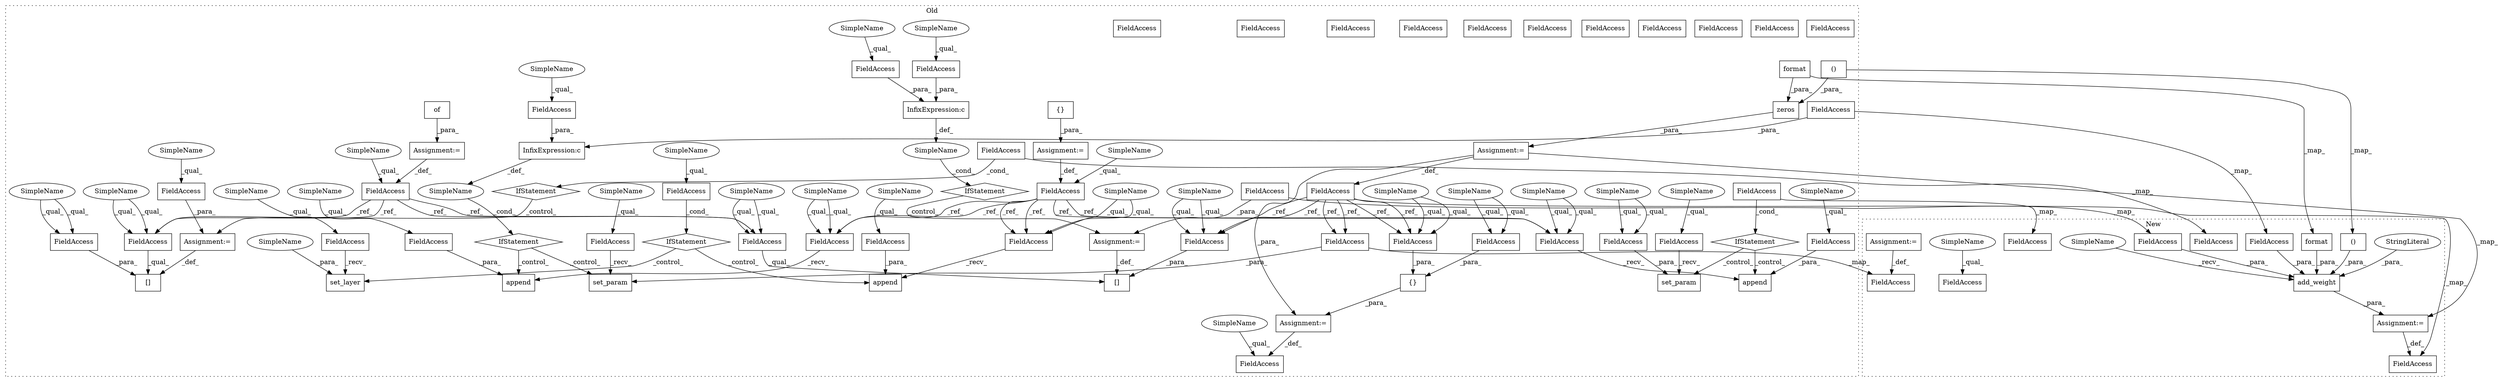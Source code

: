 digraph G {
subgraph cluster0 {
1 [label="IfStatement" a="25" s="8904,8925" l="4,2" shape="diamond"];
4 [label="Assignment:=" a="7" s="8959" l="1" shape="box"];
5 [label="FieldAccess" a="22" s="8960" l="17" shape="box"];
6 [label="[]" a="2" s="8935,8958" l="17,1" shape="box"];
7 [label="FieldAccess" a="22" s="8402" l="17" shape="box"];
8 [label="{}" a="4" s="8437" l="2" shape="box"];
9 [label="{}" a="4" s="8305,8319" l="1,1" shape="box"];
10 [label="FieldAccess" a="22" s="8873" l="16" shape="box"];
11 [label="[]" a="2" s="9033,9056" l="17,1" shape="box"];
13 [label="FieldAccess" a="22" s="8306" l="6" shape="box"];
14 [label="FieldAccess" a="22" s="8952" l="6" shape="box"];
15 [label="FieldAccess" a="22" s="8313" l="6" shape="box"];
16 [label="FieldAccess" a="22" s="8506" l="6" shape="box"];
17 [label="FieldAccess" a="22" s="8935" l="16" shape="box"];
18 [label="FieldAccess" a="22" s="8622" l="18" shape="box"];
19 [label="format" a="32" s="8239,8255" l="7,1" shape="box"];
21 [label="set_param" a="32" s="8641,8657" l="10,1" shape="box"];
23 [label="()" a="106" s="8175" l="55" shape="box"];
24 [label="set_param" a="32" s="8496,8512" l="10,1" shape="box"];
25 [label="zeros" a="32" s="8162,8256" l="13,1" shape="box"];
26 [label="FieldAccess" a="22" s="8265" l="22" shape="box"];
27 [label="FieldAccess" a="22" s="8691" l="18" shape="box"];
28 [label="FieldAccess" a="22" s="8993" l="9" shape="box"];
29 [label="FieldAccess" a="22" s="8810" l="17" shape="box"];
30 [label="FieldAccess" a="22" s="8521" l="17" shape="box"];
31 [label="FieldAccess" a="22" s="8666" l="17" shape="box"];
32 [label="FieldAccess" a="22" s="9033" l="16" shape="box"];
33 [label="FieldAccess" a="22" s="8477" l="18" shape="box"];
34 [label="FieldAccess" a="22" s="8726" l="25" shape="box"];
35 [label="FieldAccess" a="22" s="8761" l="25" shape="box"];
36 [label="FieldAccess" a="22" s="8546" l="18" shape="box"];
37 [label="FieldAccess" a="22" s="8835" l="25" shape="box"];
38 [label="set_layer" a="32" s="8787,8801" l="10,1" shape="box"];
39 [label="of" a="32" s="8894" l="4" shape="box"];
40 [label="IfStatement" a="25" s="8722,8751" l="4,2" shape="diamond"];
41 [label="Assignment:=" a="7" s="8419" l="1" shape="box"];
42 [label="IfStatement" a="25" s="8577,8612" l="4,2" shape="diamond"];
43 [label="Assignment:=" a="7" s="8287" l="1" shape="box"];
44 [label="IfStatement" a="25" s="8445,8467" l="4,2" shape="diamond"];
45 [label="Assignment:=" a="7" s="8889" l="1" shape="box"];
46 [label="append" a="32" s="8684,8709" l="7,1" shape="box"];
48 [label="FieldAccess" a="22" s="8141" l="6" shape="box"];
50 [label="Assignment:=" a="7" s="8147" l="1" shape="box"];
51 [label="FieldAccess" a="22" s="8908" l="17" shape="box"];
53 [label="FieldAccess" a="22" s="8594" l="18" shape="box"];
55 [label="InfixExpression:c" a="27" s="8590" l="4" shape="box"];
56 [label="FieldAccess" a="22" s="9050" l="6" shape="box"];
57 [label="FieldAccess" a="22" s="9006" l="17" shape="box"];
58 [label="SimpleName" a="42" s="" l="" shape="ellipse"];
59 [label="append" a="32" s="8539,8564" l="7,1" shape="box"];
60 [label="FieldAccess" a="22" s="8651" l="6" shape="box"];
64 [label="FieldAccess" a="22" s="8449" l="18" shape="box"];
65 [label="append" a="32" s="8828,8860" l="7,1" shape="box"];
66 [label="Assignment:=" a="7" s="9057" l="1" shape="box"];
67 [label="FieldAccess" a="22" s="8581" l="9" shape="box"];
68 [label="SimpleName" a="42" s="" l="" shape="ellipse"];
69 [label="IfStatement" a="25" s="8989,9023" l="4,2" shape="diamond"];
71 [label="FieldAccess" a="22" s="9058" l="17" shape="box"];
72 [label="InfixExpression:c" a="27" s="9002" l="4" shape="box"];
73 [label="SimpleName" a="42" s="8935" l="4" shape="ellipse"];
74 [label="SimpleName" a="42" s="9033" l="4" shape="ellipse"];
75 [label="SimpleName" a="42" s="8835" l="4" shape="ellipse"];
76 [label="SimpleName" a="42" s="8810" l="4" shape="ellipse"];
77 [label="SimpleName" a="42" s="8506" l="4" shape="ellipse"];
78 [label="SimpleName" a="42" s="8726" l="4" shape="ellipse"];
79 [label="SimpleName" a="42" s="8306" l="4" shape="ellipse"];
80 [label="SimpleName" a="42" s="8761" l="4" shape="ellipse"];
81 [label="SimpleName" a="42" s="9006" l="4" shape="ellipse"];
82 [label="SimpleName" a="42" s="8666" l="4" shape="ellipse"];
83 [label="SimpleName" a="42" s="8521" l="4" shape="ellipse"];
84 [label="SimpleName" a="42" s="8477" l="4" shape="ellipse"];
85 [label="SimpleName" a="42" s="8622" l="4" shape="ellipse"];
86 [label="SimpleName" a="42" s="8313" l="4" shape="ellipse"];
87 [label="SimpleName" a="42" s="8402" l="4" shape="ellipse"];
88 [label="SimpleName" a="42" s="8797" l="4" shape="ellipse"];
89 [label="SimpleName" a="42" s="8691" l="4" shape="ellipse"];
90 [label="SimpleName" a="42" s="8873" l="4" shape="ellipse"];
91 [label="SimpleName" a="42" s="8546" l="4" shape="ellipse"];
92 [label="SimpleName" a="42" s="8581" l="4" shape="ellipse"];
93 [label="SimpleName" a="42" s="8952" l="4" shape="ellipse"];
94 [label="SimpleName" a="42" s="8993" l="4" shape="ellipse"];
95 [label="SimpleName" a="42" s="8265" l="4" shape="ellipse"];
96 [label="SimpleName" a="42" s="8960" l="4" shape="ellipse"];
97 [label="SimpleName" a="42" s="9050" l="4" shape="ellipse"];
98 [label="FieldAccess" a="22" s="9033" l="16" shape="box"];
99 [label="FieldAccess" a="22" s="8935" l="16" shape="box"];
100 [label="FieldAccess" a="22" s="8506" l="6" shape="box"];
101 [label="FieldAccess" a="22" s="8306" l="6" shape="box"];
102 [label="FieldAccess" a="22" s="8952" l="6" shape="box"];
105 [label="FieldAccess" a="22" s="8810" l="17" shape="box"];
106 [label="FieldAccess" a="22" s="8666" l="17" shape="box"];
107 [label="FieldAccess" a="22" s="8521" l="17" shape="box"];
108 [label="FieldAccess" a="22" s="8313" l="6" shape="box"];
109 [label="FieldAccess" a="22" s="9050" l="6" shape="box"];
110 [label="FieldAccess" a="22" s="8651" l="6" shape="box"];
label = "Old";
style="dotted";
}
subgraph cluster1 {
2 [label="add_weight" a="32" s="7540,7683" l="18,1" shape="box"];
3 [label="StringLiteral" a="45" s="7615" l="6" shape="ellipse"];
12 [label="FieldAccess" a="22" s="7427" l="9" shape="box"];
20 [label="format" a="32" s="7629,7645" l="7,1" shape="box"];
22 [label="()" a="106" s="7558" l="55" shape="box"];
47 [label="FieldAccess" a="22" s="7528" l="6" shape="box"];
49 [label="Assignment:=" a="7" s="7534" l="1" shape="box"];
52 [label="FieldAccess" a="22" s="7481" l="17" shape="box"];
54 [label="FieldAccess" a="22" s="7647" l="18" shape="box"];
61 [label="FieldAccess" a="22" s="7706" l="6" shape="box"];
62 [label="Assignment:=" a="7" s="7712" l="1" shape="box"];
63 [label="FieldAccess" a="22" s="7462" l="18" shape="box"];
70 [label="FieldAccess" a="22" s="7666" l="17" shape="box"];
103 [label="SimpleName" a="42" s="7427" l="4" shape="ellipse"];
104 [label="SimpleName" a="42" s="7535" l="4" shape="ellipse"];
label = "New";
style="dotted";
}
1 -> 4 [label="_control_"];
2 -> 49 [label="_para_"];
3 -> 2 [label="_para_"];
4 -> 6 [label="_def_"];
5 -> 4 [label="_para_"];
7 -> 107 [label="_ref_"];
7 -> 106 [label="_ref_"];
7 -> 106 [label="_ref_"];
7 -> 105 [label="_ref_"];
7 -> 107 [label="_ref_"];
7 -> 105 [label="_ref_"];
8 -> 41 [label="_para_"];
9 -> 43 [label="_para_"];
10 -> 99 [label="_ref_"];
10 -> 98 [label="_ref_"];
10 -> 98 [label="_ref_"];
10 -> 99 [label="_ref_"];
18 -> 21 [label="_recv_"];
19 -> 20 [label="_map_"];
19 -> 25 [label="_para_"];
20 -> 2 [label="_para_"];
22 -> 2 [label="_para_"];
23 -> 22 [label="_map_"];
23 -> 25 [label="_para_"];
25 -> 50 [label="_para_"];
27 -> 46 [label="_para_"];
28 -> 72 [label="_para_"];
33 -> 24 [label="_recv_"];
34 -> 40 [label="_cond_"];
35 -> 38 [label="_recv_"];
36 -> 59 [label="_para_"];
37 -> 65 [label="_para_"];
39 -> 45 [label="_para_"];
40 -> 65 [label="_control_"];
40 -> 38 [label="_control_"];
41 -> 7 [label="_def_"];
42 -> 46 [label="_control_"];
42 -> 21 [label="_control_"];
43 -> 26 [label="_def_"];
44 -> 24 [label="_control_"];
44 -> 59 [label="_control_"];
45 -> 10 [label="_def_"];
48 -> 47 [label="_map_"];
48 -> 109 [label="_ref_"];
48 -> 108 [label="_ref_"];
48 -> 110 [label="_ref_"];
48 -> 109 [label="_ref_"];
48 -> 110 [label="_ref_"];
48 -> 108 [label="_ref_"];
49 -> 47 [label="_def_"];
50 -> 43 [label="_para_"];
50 -> 48 [label="_def_"];
50 -> 49 [label="_map_"];
51 -> 1 [label="_cond_"];
51 -> 52 [label="_map_"];
53 -> 55 [label="_para_"];
53 -> 54 [label="_map_"];
54 -> 2 [label="_para_"];
55 -> 58 [label="_def_"];
57 -> 72 [label="_para_"];
58 -> 42 [label="_cond_"];
62 -> 61 [label="_def_"];
64 -> 44 [label="_cond_"];
64 -> 63 [label="_map_"];
66 -> 11 [label="_def_"];
67 -> 55 [label="_para_"];
68 -> 69 [label="_cond_"];
69 -> 66 [label="_control_"];
70 -> 2 [label="_para_"];
71 -> 70 [label="_map_"];
71 -> 66 [label="_para_"];
72 -> 68 [label="_def_"];
73 -> 99 [label="_qual_"];
73 -> 99 [label="_qual_"];
74 -> 98 [label="_qual_"];
74 -> 98 [label="_qual_"];
75 -> 37 [label="_qual_"];
76 -> 105 [label="_qual_"];
76 -> 105 [label="_qual_"];
77 -> 100 [label="_qual_"];
77 -> 100 [label="_qual_"];
78 -> 34 [label="_qual_"];
79 -> 101 [label="_qual_"];
79 -> 101 [label="_qual_"];
80 -> 35 [label="_qual_"];
81 -> 57 [label="_qual_"];
82 -> 106 [label="_qual_"];
82 -> 106 [label="_qual_"];
83 -> 107 [label="_qual_"];
83 -> 107 [label="_qual_"];
84 -> 33 [label="_qual_"];
85 -> 18 [label="_qual_"];
86 -> 108 [label="_qual_"];
86 -> 108 [label="_qual_"];
87 -> 7 [label="_qual_"];
88 -> 38 [label="_para_"];
89 -> 27 [label="_qual_"];
90 -> 10 [label="_qual_"];
91 -> 36 [label="_qual_"];
92 -> 67 [label="_qual_"];
93 -> 102 [label="_qual_"];
93 -> 102 [label="_qual_"];
94 -> 28 [label="_qual_"];
95 -> 26 [label="_qual_"];
96 -> 5 [label="_qual_"];
97 -> 109 [label="_qual_"];
97 -> 109 [label="_qual_"];
98 -> 11 [label="_qual_"];
99 -> 6 [label="_qual_"];
100 -> 24 [label="_para_"];
101 -> 9 [label="_para_"];
102 -> 6 [label="_para_"];
103 -> 12 [label="_qual_"];
104 -> 2 [label="_recv_"];
105 -> 65 [label="_recv_"];
106 -> 46 [label="_recv_"];
107 -> 59 [label="_recv_"];
108 -> 9 [label="_para_"];
109 -> 11 [label="_para_"];
110 -> 61 [label="_map_"];
110 -> 21 [label="_para_"];
}